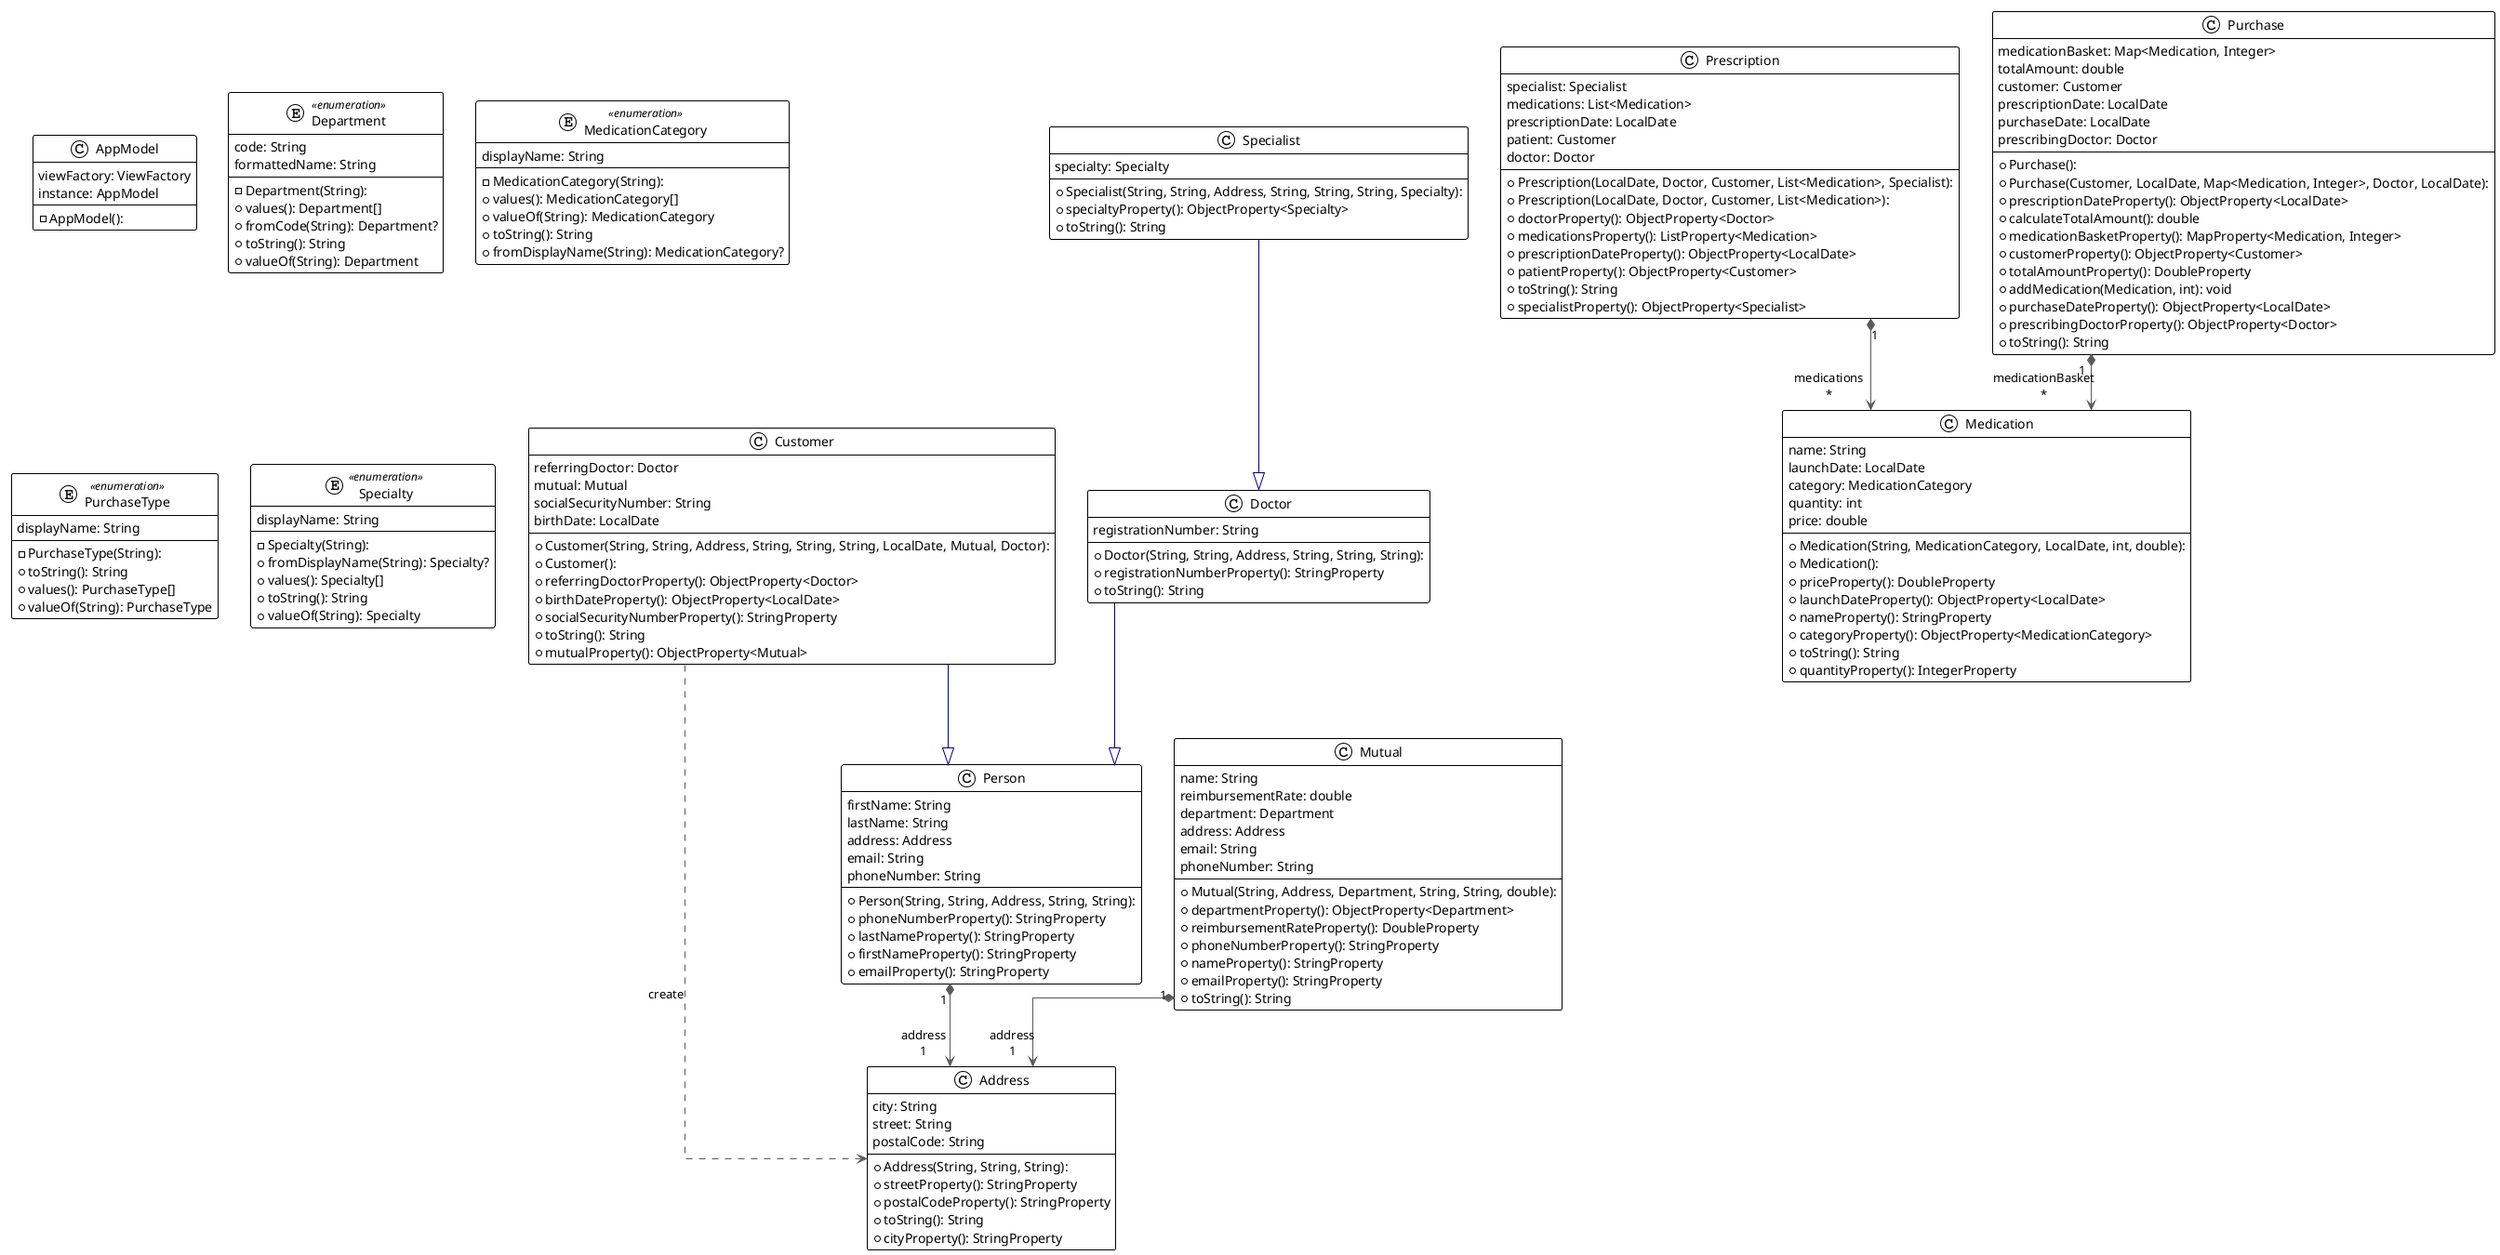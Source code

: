@startuml

!theme plain
top to bottom direction
skinparam linetype ortho

class Address {
  + Address(String, String, String): 
  + streetProperty(): StringProperty
  + postalCodeProperty(): StringProperty
  + toString(): String
  + cityProperty(): StringProperty
   city: String
   street: String
   postalCode: String
}
class AppModel {
  - AppModel(): 
   viewFactory: ViewFactory
   instance: AppModel
}
class Customer {
  + Customer(String, String, Address, String, String, String, LocalDate, Mutual, Doctor): 
  + Customer(): 
  + referringDoctorProperty(): ObjectProperty<Doctor>
  + birthDateProperty(): ObjectProperty<LocalDate>
  + socialSecurityNumberProperty(): StringProperty
  + toString(): String
  + mutualProperty(): ObjectProperty<Mutual>
   referringDoctor: Doctor
   mutual: Mutual
   socialSecurityNumber: String
   birthDate: LocalDate
}
enum Department << enumeration >> {
  - Department(String): 
  + values(): Department[]
  + fromCode(String): Department?
  + toString(): String
  + valueOf(String): Department
   code: String
   formattedName: String
}
class Doctor {
  + Doctor(String, String, Address, String, String, String): 
  + registrationNumberProperty(): StringProperty
  + toString(): String
   registrationNumber: String
}
class Medication {
  + Medication(String, MedicationCategory, LocalDate, int, double): 
  + Medication(): 
  + priceProperty(): DoubleProperty
  + launchDateProperty(): ObjectProperty<LocalDate>
  + nameProperty(): StringProperty
  + categoryProperty(): ObjectProperty<MedicationCategory>
  + toString(): String
  + quantityProperty(): IntegerProperty
   name: String
   launchDate: LocalDate
   category: MedicationCategory
   quantity: int
   price: double
}
enum MedicationCategory << enumeration >> {
  - MedicationCategory(String): 
  + values(): MedicationCategory[]
  + valueOf(String): MedicationCategory
  + toString(): String
  + fromDisplayName(String): MedicationCategory?
   displayName: String
}
class Mutual {
  + Mutual(String, Address, Department, String, String, double): 
  + departmentProperty(): ObjectProperty<Department>
  + reimbursementRateProperty(): DoubleProperty
  + phoneNumberProperty(): StringProperty
  + nameProperty(): StringProperty
  + emailProperty(): StringProperty
  + toString(): String
   name: String
   reimbursementRate: double
   department: Department
   address: Address
   email: String
   phoneNumber: String
}
class Person {
  + Person(String, String, Address, String, String): 
  + phoneNumberProperty(): StringProperty
  + lastNameProperty(): StringProperty
  + firstNameProperty(): StringProperty
  + emailProperty(): StringProperty
   firstName: String
   lastName: String
   address: Address
   email: String
   phoneNumber: String
}
class Prescription {
  + Prescription(LocalDate, Doctor, Customer, List<Medication>, Specialist): 
  + Prescription(LocalDate, Doctor, Customer, List<Medication>): 
  + doctorProperty(): ObjectProperty<Doctor>
  + medicationsProperty(): ListProperty<Medication>
  + prescriptionDateProperty(): ObjectProperty<LocalDate>
  + patientProperty(): ObjectProperty<Customer>
  + toString(): String
  + specialistProperty(): ObjectProperty<Specialist>
   specialist: Specialist
   medications: List<Medication>
   prescriptionDate: LocalDate
   patient: Customer
   doctor: Doctor
}
class Purchase {
  + Purchase(): 
  + Purchase(Customer, LocalDate, Map<Medication, Integer>, Doctor, LocalDate): 
  + prescriptionDateProperty(): ObjectProperty<LocalDate>
  + calculateTotalAmount(): double
  + medicationBasketProperty(): MapProperty<Medication, Integer>
  + customerProperty(): ObjectProperty<Customer>
  + totalAmountProperty(): DoubleProperty
  + addMedication(Medication, int): void
  + purchaseDateProperty(): ObjectProperty<LocalDate>
  + prescribingDoctorProperty(): ObjectProperty<Doctor>
  + toString(): String
   medicationBasket: Map<Medication, Integer>
   totalAmount: double
   customer: Customer
   prescriptionDate: LocalDate
   purchaseDate: LocalDate
   prescribingDoctor: Doctor
}
enum PurchaseType << enumeration >> {
  - PurchaseType(String): 
  + toString(): String
  + values(): PurchaseType[]
  + valueOf(String): PurchaseType
   displayName: String
}
class Specialist {
  + Specialist(String, String, Address, String, String, String, Specialty): 
  + specialtyProperty(): ObjectProperty<Specialty>
  + toString(): String
   specialty: Specialty
}
enum Specialty << enumeration >> {
  - Specialty(String): 
  + fromDisplayName(String): Specialty?
  + values(): Specialty[]
  + toString(): String
  + valueOf(String): Specialty
   displayName: String
}

Customer            -[#595959,dashed]->  Address            : "«create»"
Customer            -[#000082,plain]-^  Person             
Doctor              -[#000082,plain]-^  Person             
Mutual             "1" *-[#595959,plain]-> "address\n1" Address            
Person             "1" *-[#595959,plain]-> "address\n1" Address            
Prescription       "1" *-[#595959,plain]-> "medications\n*" Medication         
Purchase           "1" *-[#595959,plain]-> "medicationBasket\n*" Medication         
Specialist          -[#000082,plain]-^  Doctor             
@enduml
